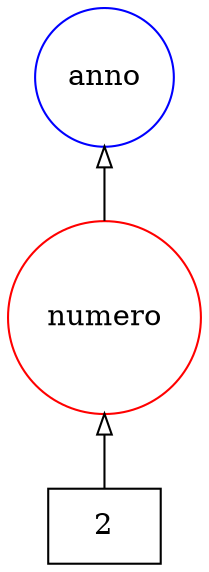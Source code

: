 digraph {
   rankdir=BT;
   edge [arrowhead=empty];

   subgraph {
      rank="source";
      edge [arrowhead=normal];
      node [shape=box];
      t149 [label="2"];
   }

   subgraph {
      rank="same";
      node [color=red,shape=circle];
      tag157 [label=numero]; 
   }

   subgraph {
      rank="same";
      node [color=blue,shape=circle];
      tag252 [label=anno]; 
   }

   subgraph {
      rank="same";
      node [color=green,shape=circle];
   }

   subgraph {
      rank="same";
      node [color=orange,shape=circle];
   }
   tag157 -> tag252;
   t149 -> tag157;
}